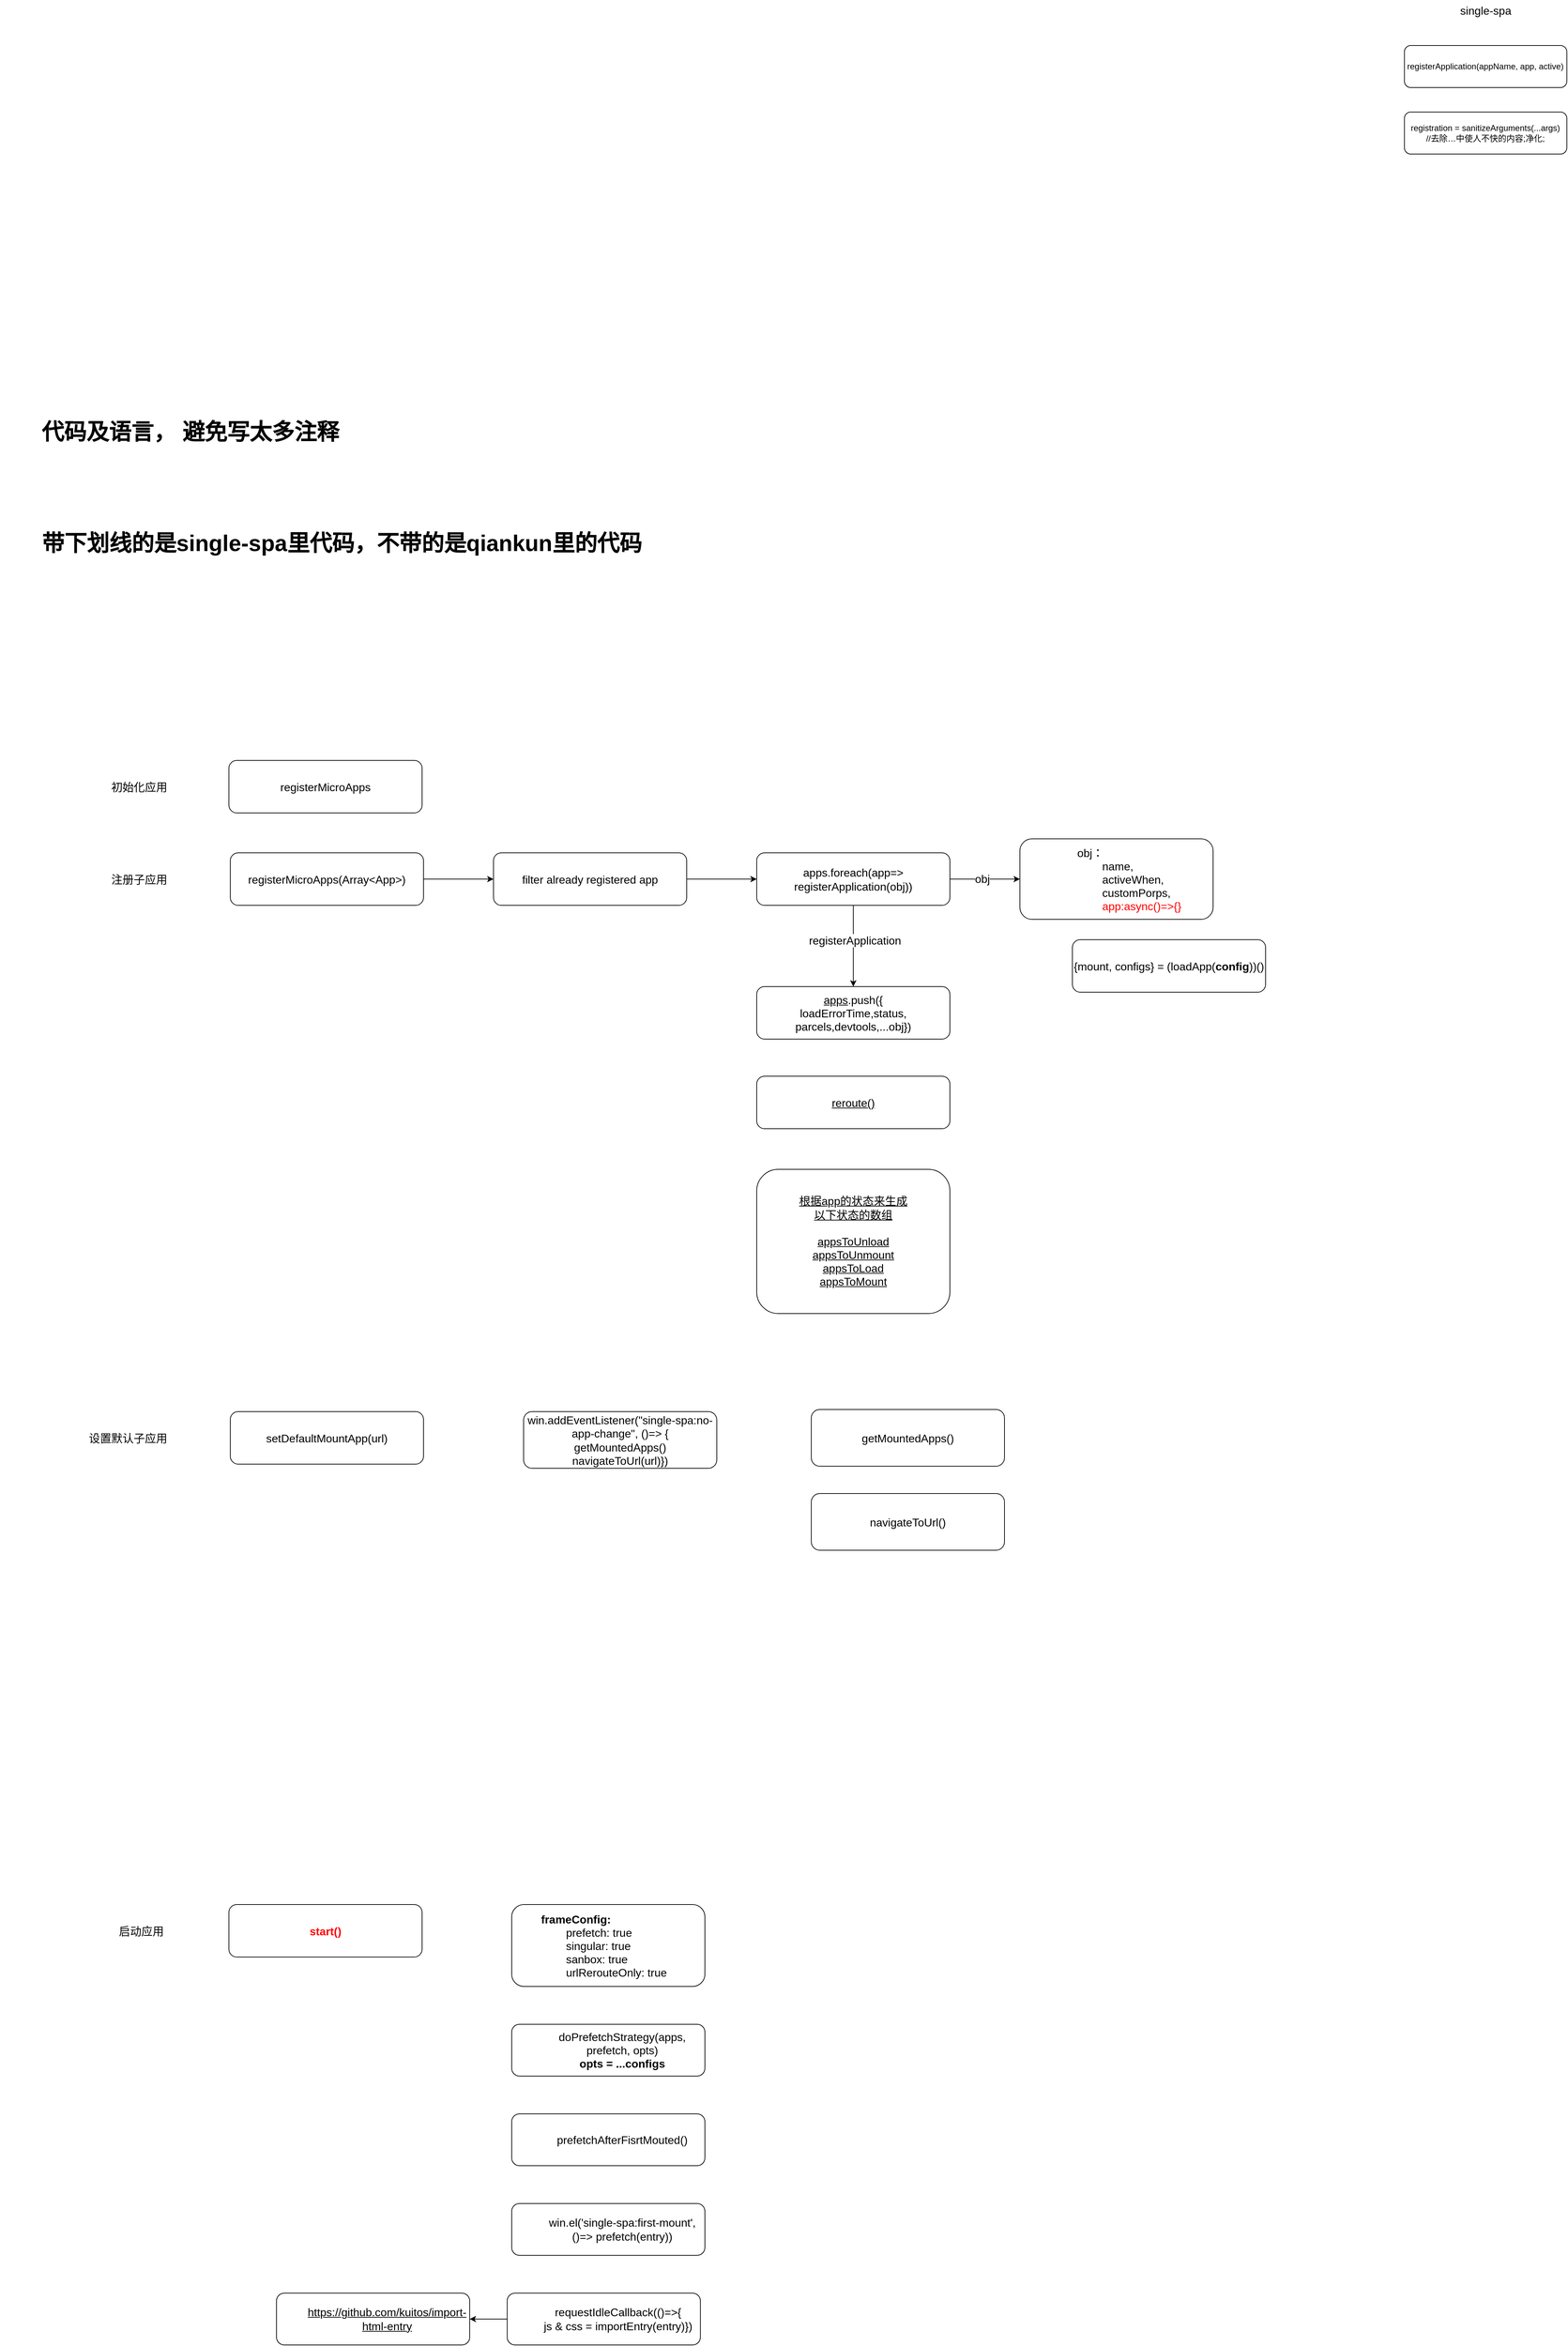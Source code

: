 <mxfile version="21.4.0" type="github">
  <diagram name="第 1 页" id="wMC1tLCu1T7hPcdTSp6K">
    <mxGraphModel dx="1373" dy="1551" grid="0" gridSize="10" guides="1" tooltips="1" connect="1" arrows="1" fold="1" page="1" pageScale="1" pageWidth="827" pageHeight="1169" math="0" shadow="0">
      <root>
        <mxCell id="0" />
        <mxCell id="1" parent="0" />
        <mxCell id="qpvw24Ly1OFk7KmzRXFD-3" style="edgeStyle=orthogonalEdgeStyle;rounded=0;orthogonalLoop=1;jettySize=auto;html=1;exitX=1;exitY=0.5;exitDx=0;exitDy=0;entryX=0;entryY=0.5;entryDx=0;entryDy=0;" parent="1" source="qpvw24Ly1OFk7KmzRXFD-1" target="qpvw24Ly1OFk7KmzRXFD-2" edge="1">
          <mxGeometry relative="1" as="geometry" />
        </mxCell>
        <mxCell id="qpvw24Ly1OFk7KmzRXFD-1" value="registerMicroApps(Array&amp;lt;App&amp;gt;)" style="rounded=1;whiteSpace=wrap;html=1;fontSize=16;" parent="1" vertex="1">
          <mxGeometry x="278" y="60" width="276" height="75" as="geometry" />
        </mxCell>
        <mxCell id="qpvw24Ly1OFk7KmzRXFD-13" style="edgeStyle=orthogonalEdgeStyle;rounded=0;orthogonalLoop=1;jettySize=auto;html=1;exitX=1;exitY=0.5;exitDx=0;exitDy=0;entryX=0;entryY=0.5;entryDx=0;entryDy=0;" parent="1" source="qpvw24Ly1OFk7KmzRXFD-2" target="qpvw24Ly1OFk7KmzRXFD-12" edge="1">
          <mxGeometry relative="1" as="geometry" />
        </mxCell>
        <mxCell id="qpvw24Ly1OFk7KmzRXFD-2" value="filter already registered app" style="rounded=1;whiteSpace=wrap;html=1;fontSize=16;" parent="1" vertex="1">
          <mxGeometry x="654" y="60" width="276" height="75" as="geometry" />
        </mxCell>
        <mxCell id="qpvw24Ly1OFk7KmzRXFD-4" value="setDefaultMountApp(url)" style="rounded=1;whiteSpace=wrap;html=1;fontSize=16;" parent="1" vertex="1">
          <mxGeometry x="278" y="858" width="276" height="75" as="geometry" />
        </mxCell>
        <mxCell id="qpvw24Ly1OFk7KmzRXFD-5" value="registerMicroApps" style="rounded=1;whiteSpace=wrap;html=1;fontSize=16;" parent="1" vertex="1">
          <mxGeometry x="276" y="-72" width="276" height="75" as="geometry" />
        </mxCell>
        <mxCell id="qpvw24Ly1OFk7KmzRXFD-7" value="初始化应用" style="text;strokeColor=none;align=center;fillColor=none;html=1;verticalAlign=middle;whiteSpace=wrap;rounded=0;fontSize=16;" parent="1" vertex="1">
          <mxGeometry x="93" y="-49.5" width="110" height="30" as="geometry" />
        </mxCell>
        <mxCell id="qpvw24Ly1OFk7KmzRXFD-8" value="注册子应用" style="text;strokeColor=none;align=center;fillColor=none;html=1;verticalAlign=middle;whiteSpace=wrap;rounded=0;fontSize=16;" parent="1" vertex="1">
          <mxGeometry x="93" y="82.5" width="110" height="30" as="geometry" />
        </mxCell>
        <mxCell id="qpvw24Ly1OFk7KmzRXFD-9" value="设置默认子应用" style="text;strokeColor=none;align=center;fillColor=none;html=1;verticalAlign=middle;whiteSpace=wrap;rounded=0;fontSize=16;" parent="1" vertex="1">
          <mxGeometry x="58" y="880.5" width="148" height="30" as="geometry" />
        </mxCell>
        <mxCell id="qpvw24Ly1OFk7KmzRXFD-10" value="启动应用" style="text;strokeColor=none;align=center;fillColor=none;html=1;verticalAlign=middle;whiteSpace=wrap;rounded=0;fontSize=16;" parent="1" vertex="1">
          <mxGeometry x="96" y="1584.5" width="110" height="30" as="geometry" />
        </mxCell>
        <mxCell id="qpvw24Ly1OFk7KmzRXFD-11" value="&lt;font color=&quot;#ff0000&quot;&gt;&lt;b&gt;start()&lt;/b&gt;&lt;/font&gt;" style="rounded=1;whiteSpace=wrap;html=1;fontSize=16;" parent="1" vertex="1">
          <mxGeometry x="276" y="1562" width="276" height="75" as="geometry" />
        </mxCell>
        <mxCell id="1LkfbN7IFQUUrz97nQMU-2" style="edgeStyle=orthogonalEdgeStyle;rounded=0;orthogonalLoop=1;jettySize=auto;html=1;exitX=0.5;exitY=1;exitDx=0;exitDy=0;entryX=0.5;entryY=0;entryDx=0;entryDy=0;" parent="1" source="qpvw24Ly1OFk7KmzRXFD-12" target="1LkfbN7IFQUUrz97nQMU-1" edge="1">
          <mxGeometry relative="1" as="geometry" />
        </mxCell>
        <mxCell id="1LkfbN7IFQUUrz97nQMU-3" value="&lt;font style=&quot;font-size: 16px;&quot;&gt;registerApplication&lt;/font&gt;" style="edgeLabel;html=1;align=center;verticalAlign=middle;resizable=0;points=[];" parent="1LkfbN7IFQUUrz97nQMU-2" vertex="1" connectable="0">
          <mxGeometry x="-0.144" y="2" relative="1" as="geometry">
            <mxPoint as="offset" />
          </mxGeometry>
        </mxCell>
        <mxCell id="1LkfbN7IFQUUrz97nQMU-4" style="edgeStyle=orthogonalEdgeStyle;rounded=0;orthogonalLoop=1;jettySize=auto;html=1;exitX=1;exitY=0.5;exitDx=0;exitDy=0;entryX=0;entryY=0.5;entryDx=0;entryDy=0;" parent="1" source="qpvw24Ly1OFk7KmzRXFD-12" target="qpvw24Ly1OFk7KmzRXFD-14" edge="1">
          <mxGeometry relative="1" as="geometry" />
        </mxCell>
        <mxCell id="1LkfbN7IFQUUrz97nQMU-5" value="&lt;font style=&quot;font-size: 16px;&quot;&gt;obj&lt;/font&gt;" style="edgeLabel;html=1;align=center;verticalAlign=middle;resizable=0;points=[];" parent="1LkfbN7IFQUUrz97nQMU-4" vertex="1" connectable="0">
          <mxGeometry x="-0.214" y="1" relative="1" as="geometry">
            <mxPoint x="6" as="offset" />
          </mxGeometry>
        </mxCell>
        <mxCell id="qpvw24Ly1OFk7KmzRXFD-12" value="apps.foreach(app=&amp;gt; registerApplication(obj))" style="rounded=1;whiteSpace=wrap;html=1;fontSize=16;" parent="1" vertex="1">
          <mxGeometry x="1030" y="60" width="276" height="75" as="geometry" />
        </mxCell>
        <mxCell id="qpvw24Ly1OFk7KmzRXFD-14" value="&lt;blockquote style=&quot;margin: 0 0 0 40px; border: none; padding: 0px;&quot;&gt;&lt;blockquote style=&quot;margin: 0 0 0 40px; border: none; padding: 0px;&quot;&gt;&lt;div style=&quot;&quot;&gt;&lt;span style=&quot;background-color: initial;&quot;&gt;obj：&lt;/span&gt;&lt;/div&gt;&lt;/blockquote&gt;&lt;blockquote style=&quot;margin: 0 0 0 40px; border: none; padding: 0px;&quot;&gt;&lt;div style=&quot;&quot;&gt;&lt;span style=&quot;background-color: initial; white-space: pre;&quot;&gt;&#x9;&lt;/span&gt;&lt;span style=&quot;background-color: initial;&quot;&gt;name,&amp;nbsp;&lt;/span&gt;&lt;/div&gt;&lt;/blockquote&gt;&lt;blockquote style=&quot;margin: 0 0 0 40px; border: none; padding: 0px;&quot;&gt;&lt;div style=&quot;&quot;&gt;&lt;span style=&quot;background-color: initial;&quot;&gt;&lt;span style=&quot;white-space: pre;&quot;&gt;&#x9;&lt;/span&gt;activeWhen,&amp;nbsp;&lt;/span&gt;&lt;/div&gt;&lt;/blockquote&gt;&lt;blockquote style=&quot;margin: 0 0 0 40px; border: none; padding: 0px;&quot;&gt;&lt;div style=&quot;&quot;&gt;&lt;span style=&quot;background-color: initial;&quot;&gt;&lt;span style=&quot;white-space: pre;&quot;&gt;&#x9;&lt;/span&gt;customPorps,&lt;/span&gt;&lt;/div&gt;&lt;/blockquote&gt;&lt;blockquote style=&quot;margin: 0 0 0 40px; border: none; padding: 0px;&quot;&gt;&lt;font color=&quot;#ff0000&quot;&gt;&lt;span style=&quot;white-space: pre;&quot;&gt;&#x9;&lt;/span&gt;app:async()=&amp;gt;{}&lt;/font&gt;&lt;/blockquote&gt;&lt;/blockquote&gt;" style="rounded=1;whiteSpace=wrap;html=1;fontSize=16;align=left;" parent="1" vertex="1">
          <mxGeometry x="1406" y="40" width="276" height="115" as="geometry" />
        </mxCell>
        <mxCell id="qpvw24Ly1OFk7KmzRXFD-15" value="{mount, configs} = (loadApp(&lt;b&gt;config&lt;/b&gt;))()" style="rounded=1;whiteSpace=wrap;html=1;fontSize=16;" parent="1" vertex="1">
          <mxGeometry x="1481" y="184" width="276" height="75" as="geometry" />
        </mxCell>
        <mxCell id="qpvw24Ly1OFk7KmzRXFD-16" value="win.addEventListener(&quot;single-spa:no-app-change&quot;, ()=&amp;gt; {&lt;br&gt;getMountedApps()&lt;br&gt;navigateToUrl(url)})" style="rounded=1;whiteSpace=wrap;html=1;fontSize=16;" parent="1" vertex="1">
          <mxGeometry x="697" y="858" width="276" height="81" as="geometry" />
        </mxCell>
        <mxCell id="qpvw24Ly1OFk7KmzRXFD-17" value="getMountedApps()" style="rounded=1;whiteSpace=wrap;html=1;fontSize=16;" parent="1" vertex="1">
          <mxGeometry x="1108" y="855" width="276" height="81" as="geometry" />
        </mxCell>
        <mxCell id="qpvw24Ly1OFk7KmzRXFD-18" value="navigateToUrl()" style="rounded=1;whiteSpace=wrap;html=1;fontSize=16;" parent="1" vertex="1">
          <mxGeometry x="1108" y="975" width="276" height="81" as="geometry" />
        </mxCell>
        <mxCell id="qpvw24Ly1OFk7KmzRXFD-19" value="&lt;blockquote style=&quot;margin: 0 0 0 40px; border: none; padding: 0px;&quot;&gt;&lt;div style=&quot;&quot;&gt;&lt;span style=&quot;background-color: initial;&quot;&gt;&lt;b&gt;frameConfig:&lt;/b&gt;&lt;/span&gt;&lt;/div&gt;&lt;div style=&quot;&quot;&gt;&lt;span style=&quot;background-color: initial;&quot;&gt;&lt;span style=&quot;white-space: pre;&quot;&gt;&#x9;&lt;/span&gt;prefetch: true&lt;/span&gt;&lt;/div&gt;&lt;div style=&quot;&quot;&gt;&lt;span style=&quot;background-color: initial;&quot;&gt;&lt;span style=&quot;white-space: pre;&quot;&gt;&#x9;&lt;/span&gt;singular: true&lt;/span&gt;&lt;/div&gt;&lt;div style=&quot;&quot;&gt;&lt;span style=&quot;background-color: initial;&quot;&gt;&lt;span style=&quot;white-space: pre;&quot;&gt;&#x9;&lt;/span&gt;sanbox: true&lt;/span&gt;&lt;/div&gt;&lt;div style=&quot;&quot;&gt;&lt;span style=&quot;background-color: initial;&quot;&gt;&lt;span style=&quot;white-space: pre;&quot;&gt;&#x9;&lt;/span&gt;urlRerouteOnly: true&lt;/span&gt;&lt;/div&gt;&lt;/blockquote&gt;" style="rounded=1;whiteSpace=wrap;html=1;fontSize=16;align=left;" parent="1" vertex="1">
          <mxGeometry x="680" y="1562" width="276" height="117" as="geometry" />
        </mxCell>
        <mxCell id="qpvw24Ly1OFk7KmzRXFD-20" value="&lt;blockquote style=&quot;margin: 0 0 0 40px; border: none; padding: 0px;&quot;&gt;&lt;div style=&quot;&quot;&gt;doPrefetchStrategy(apps, prefetch, opts)&lt;/div&gt;&lt;div style=&quot;&quot;&gt;&lt;b&gt;opts = ...configs&lt;/b&gt;&lt;/div&gt;&lt;/blockquote&gt;" style="rounded=1;whiteSpace=wrap;html=1;fontSize=16;align=center;" parent="1" vertex="1">
          <mxGeometry x="680" y="1733" width="276" height="74" as="geometry" />
        </mxCell>
        <mxCell id="qpvw24Ly1OFk7KmzRXFD-21" value="&lt;blockquote style=&quot;margin: 0 0 0 40px; border: none; padding: 0px;&quot;&gt;&lt;div style=&quot;&quot;&gt;prefetchAfterFisrtMouted()&lt;/div&gt;&lt;/blockquote&gt;" style="rounded=1;whiteSpace=wrap;html=1;fontSize=16;align=center;" parent="1" vertex="1">
          <mxGeometry x="680" y="1861" width="276" height="74" as="geometry" />
        </mxCell>
        <mxCell id="qpvw24Ly1OFk7KmzRXFD-23" value="&lt;blockquote style=&quot;margin: 0 0 0 40px; border: none; padding: 0px;&quot;&gt;&lt;div style=&quot;&quot;&gt;win.el(&#39;single-spa:first-mount&#39;, ()=&amp;gt; prefetch(entry))&lt;/div&gt;&lt;/blockquote&gt;" style="rounded=1;whiteSpace=wrap;html=1;fontSize=16;align=center;" parent="1" vertex="1">
          <mxGeometry x="680" y="1989" width="276" height="74" as="geometry" />
        </mxCell>
        <mxCell id="qpvw24Ly1OFk7KmzRXFD-26" style="edgeStyle=orthogonalEdgeStyle;rounded=0;orthogonalLoop=1;jettySize=auto;html=1;exitX=0;exitY=0.5;exitDx=0;exitDy=0;entryX=1;entryY=0.5;entryDx=0;entryDy=0;" parent="1" source="qpvw24Ly1OFk7KmzRXFD-24" target="qpvw24Ly1OFk7KmzRXFD-25" edge="1">
          <mxGeometry relative="1" as="geometry" />
        </mxCell>
        <mxCell id="qpvw24Ly1OFk7KmzRXFD-24" value="&lt;blockquote style=&quot;margin: 0 0 0 40px; border: none; padding: 0px;&quot;&gt;&lt;div style=&quot;&quot;&gt;requestIdleCallback(()=&amp;gt;{&lt;/div&gt;&lt;div style=&quot;&quot;&gt;js &amp;amp; css = importEntry(entry)})&lt;/div&gt;&lt;/blockquote&gt;" style="rounded=1;whiteSpace=wrap;html=1;fontSize=16;align=center;" parent="1" vertex="1">
          <mxGeometry x="673.57" y="2117" width="276" height="74" as="geometry" />
        </mxCell>
        <mxCell id="qpvw24Ly1OFk7KmzRXFD-25" value="&lt;blockquote style=&quot;margin: 0 0 0 40px; border: none; padding: 0px;&quot;&gt;&lt;div style=&quot;&quot;&gt;&lt;u&gt;https://github.com/kuitos/import-html-entry&lt;/u&gt;&lt;/div&gt;&lt;/blockquote&gt;" style="rounded=1;whiteSpace=wrap;html=1;fontSize=16;align=center;" parent="1" vertex="1">
          <mxGeometry x="344.0" y="2117" width="276" height="74" as="geometry" />
        </mxCell>
        <mxCell id="1LkfbN7IFQUUrz97nQMU-1" value="&lt;u&gt;apps&lt;/u&gt;.push({&lt;br&gt;loadErrorTime,status,&lt;br&gt;parcels,devtools,...obj})" style="rounded=1;whiteSpace=wrap;html=1;fontSize=16;align=center;" parent="1" vertex="1">
          <mxGeometry x="1030" y="251" width="276" height="75" as="geometry" />
        </mxCell>
        <mxCell id="1LkfbN7IFQUUrz97nQMU-6" value="&lt;u&gt;reroute()&lt;/u&gt;" style="rounded=1;whiteSpace=wrap;html=1;fontSize=16;align=center;" parent="1" vertex="1">
          <mxGeometry x="1030" y="379" width="276" height="75" as="geometry" />
        </mxCell>
        <mxCell id="1LkfbN7IFQUUrz97nQMU-7" value="&lt;font size=&quot;1&quot; style=&quot;&quot;&gt;&lt;b style=&quot;font-size: 32px;&quot;&gt;代码及语言， 避免写太多注释&lt;/b&gt;&lt;/font&gt;" style="text;strokeColor=none;align=center;fillColor=none;html=1;verticalAlign=middle;whiteSpace=wrap;rounded=0;" parent="1" vertex="1">
          <mxGeometry x="-51" y="-600" width="544" height="117" as="geometry" />
        </mxCell>
        <mxCell id="1LkfbN7IFQUUrz97nQMU-8" value="&lt;span style=&quot;font-size: 32px;&quot;&gt;&lt;b&gt;带下划线的是single-spa里代码，不带的是qiankun里的代码&lt;/b&gt;&lt;/span&gt;" style="text;strokeColor=none;align=center;fillColor=none;html=1;verticalAlign=middle;whiteSpace=wrap;rounded=0;" parent="1" vertex="1">
          <mxGeometry x="-17" y="-441" width="909" height="117" as="geometry" />
        </mxCell>
        <mxCell id="1LkfbN7IFQUUrz97nQMU-9" value="&lt;u&gt;根据app的状态来生成&lt;br&gt;以下状态的数组&lt;br&gt;&lt;br&gt;appsToUnload&lt;br&gt;appsToUnmount&lt;br&gt;appsToLoad&lt;br&gt;appsToMount&lt;br&gt;&lt;/u&gt;" style="rounded=1;whiteSpace=wrap;html=1;fontSize=16;align=center;" parent="1" vertex="1">
          <mxGeometry x="1030" y="512" width="276" height="206" as="geometry" />
        </mxCell>
        <mxCell id="zNaVEItqC5jxtiTF94hB-1" value="&lt;font style=&quot;font-size: 16px;&quot;&gt;single-spa&lt;/font&gt;" style="text;strokeColor=none;align=center;fillColor=none;html=1;verticalAlign=middle;whiteSpace=wrap;rounded=0;" vertex="1" parent="1">
          <mxGeometry x="1993" y="-1158" width="156.66" height="30" as="geometry" />
        </mxCell>
        <mxCell id="zNaVEItqC5jxtiTF94hB-2" value="registerApplication(appName, app, active)" style="rounded=1;whiteSpace=wrap;html=1;" vertex="1" parent="1">
          <mxGeometry x="1955.33" y="-1093" width="232" height="60" as="geometry" />
        </mxCell>
        <mxCell id="zNaVEItqC5jxtiTF94hB-3" value="registration = sanitizeArguments(...args)&lt;br&gt;//去除…中使人不快的内容;净化;" style="rounded=1;whiteSpace=wrap;html=1;" vertex="1" parent="1">
          <mxGeometry x="1955.33" y="-998" width="232" height="60" as="geometry" />
        </mxCell>
      </root>
    </mxGraphModel>
  </diagram>
</mxfile>
